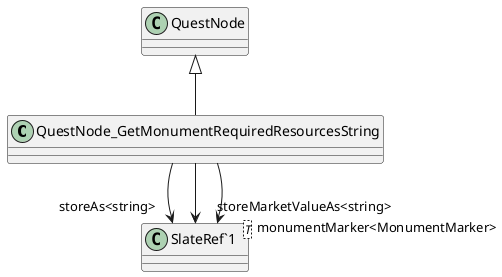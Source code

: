 @startuml
class QuestNode_GetMonumentRequiredResourcesString {
}
class "SlateRef`1"<T> {
}
QuestNode <|-- QuestNode_GetMonumentRequiredResourcesString
QuestNode_GetMonumentRequiredResourcesString --> "storeAs<string>" "SlateRef`1"
QuestNode_GetMonumentRequiredResourcesString --> "storeMarketValueAs<string>" "SlateRef`1"
QuestNode_GetMonumentRequiredResourcesString --> "monumentMarker<MonumentMarker>" "SlateRef`1"
@enduml
